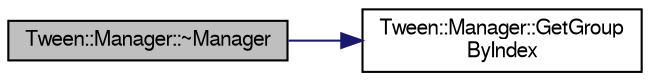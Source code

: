 digraph "Tween::Manager::~Manager"
{
  bgcolor="transparent";
  edge [fontname="FreeSans",fontsize="10",labelfontname="FreeSans",labelfontsize="10"];
  node [fontname="FreeSans",fontsize="10",shape=record];
  rankdir="LR";
  Node1 [label="Tween::Manager::~Manager",height=0.2,width=0.4,color="black", fillcolor="grey75", style="filled" fontcolor="black"];
  Node1 -> Node2 [color="midnightblue",fontsize="10",style="solid",fontname="FreeSans"];
  Node2 [label="Tween::Manager::GetGroup\lByIndex",height=0.2,width=0.4,color="black",URL="$classTween_1_1Manager.html#a730f0852926ec37ee4a627e48919a29d"];
}
